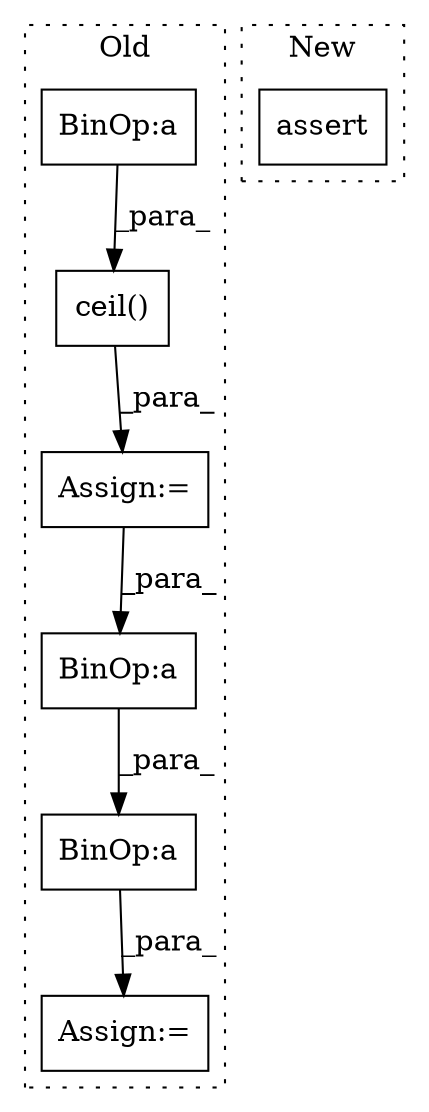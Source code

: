 digraph G {
subgraph cluster0 {
1 [label="ceil()" a="75" s="10355,10393" l="10,1" shape="box"];
3 [label="Assign:=" a="68" s="10852" l="3" shape="box"];
4 [label="BinOp:a" a="82" s="10377" l="1" shape="box"];
5 [label="BinOp:a" a="82" s="10772" l="1" shape="box"];
6 [label="BinOp:a" a="82" s="10881" l="1" shape="box"];
7 [label="Assign:=" a="68" s="10352" l="3" shape="box"];
label = "Old";
style="dotted";
}
subgraph cluster1 {
2 [label="assert" a="65" s="15030" l="7" shape="box"];
label = "New";
style="dotted";
}
1 -> 7 [label="_para_"];
4 -> 1 [label="_para_"];
5 -> 6 [label="_para_"];
6 -> 3 [label="_para_"];
7 -> 5 [label="_para_"];
}